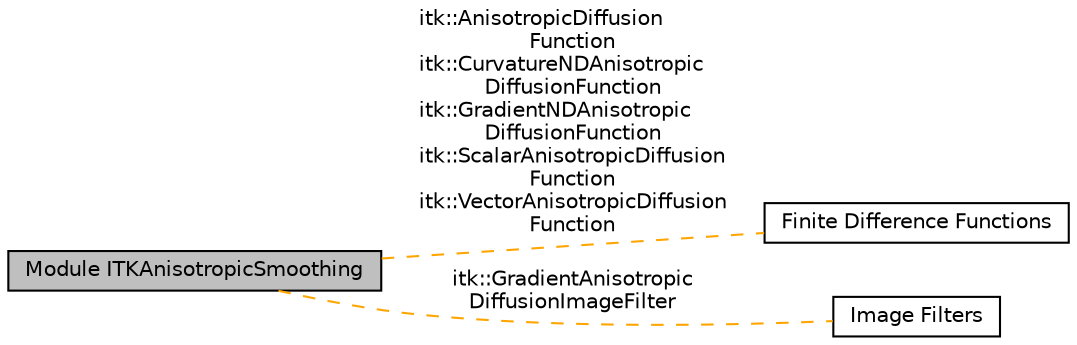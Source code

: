 digraph "Module ITKAnisotropicSmoothing"
{
  edge [fontname="Helvetica",fontsize="10",labelfontname="Helvetica",labelfontsize="10"];
  node [fontname="Helvetica",fontsize="10",shape=box];
  rankdir=LR;
  Node2 [label="Finite Difference Functions",height=0.2,width=0.4,color="black", fillcolor="white", style="filled",URL="$group__FiniteDifferenceFunctions.html",tooltip=" "];
  Node1 [label="Module ITKAnisotropicSmoothing",height=0.2,width=0.4,color="black", fillcolor="grey75", style="filled", fontcolor="black",tooltip=" "];
  Node3 [label="Image Filters",height=0.2,width=0.4,color="black", fillcolor="white", style="filled",URL="$group__ImageFilters.html",tooltip=" "];
  Node1->Node2 [shape=plaintext, label="itk::AnisotropicDiffusion\lFunction\nitk::CurvatureNDAnisotropic\lDiffusionFunction\nitk::GradientNDAnisotropic\lDiffusionFunction\nitk::ScalarAnisotropicDiffusion\lFunction\nitk::VectorAnisotropicDiffusion\lFunction", color="orange", dir="none", style="dashed"];
  Node1->Node3 [shape=plaintext, label="itk::GradientAnisotropic\lDiffusionImageFilter", color="orange", dir="none", style="dashed"];
}
